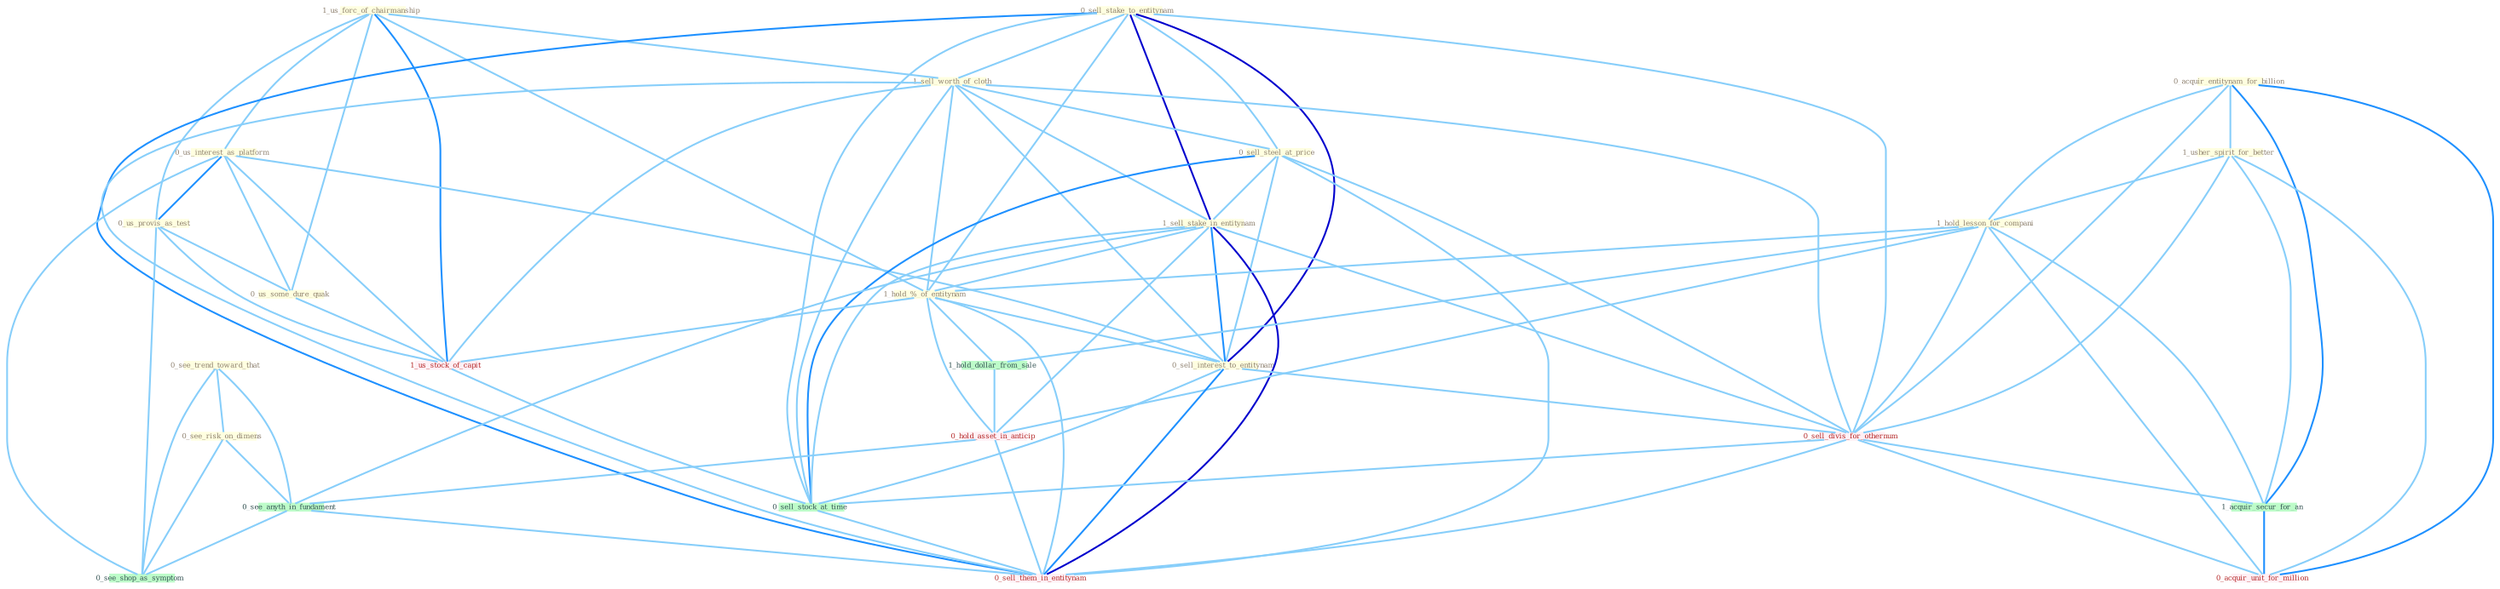 Graph G{ 
    node
    [shape=polygon,style=filled,width=.5,height=.06,color="#BDFCC9",fixedsize=true,fontsize=4,
    fontcolor="#2f4f4f"];
    {node
    [color="#ffffe0", fontcolor="#8b7d6b"] "1_us_forc_of_chairmanship " "0_sell_stake_to_entitynam " "0_see_trend_toward_that " "0_us_interest_as_platform " "0_us_provis_as_test " "1_sell_worth_of_cloth " "0_sell_steel_at_price " "0_acquir_entitynam_for_billion " "0_us_some_dure_quak " "1_sell_stake_in_entitynam " "1_usher_spirit_for_better " "1_hold_lesson_for_compani " "1_hold_%_of_entitynam " "0_see_risk_on_dimens " "0_sell_interest_to_entitynam "}
{node [color="#fff0f5", fontcolor="#b22222"] "0_sell_divis_for_othernum " "1_us_stock_of_capit " "0_hold_asset_in_anticip " "0_acquir_unit_for_million " "0_sell_them_in_entitynam "}
edge [color="#B0E2FF"];

	"1_us_forc_of_chairmanship " -- "0_us_interest_as_platform " [w="1", color="#87cefa" ];
	"1_us_forc_of_chairmanship " -- "0_us_provis_as_test " [w="1", color="#87cefa" ];
	"1_us_forc_of_chairmanship " -- "1_sell_worth_of_cloth " [w="1", color="#87cefa" ];
	"1_us_forc_of_chairmanship " -- "0_us_some_dure_quak " [w="1", color="#87cefa" ];
	"1_us_forc_of_chairmanship " -- "1_hold_%_of_entitynam " [w="1", color="#87cefa" ];
	"1_us_forc_of_chairmanship " -- "1_us_stock_of_capit " [w="2", color="#1e90ff" , len=0.8];
	"0_sell_stake_to_entitynam " -- "1_sell_worth_of_cloth " [w="1", color="#87cefa" ];
	"0_sell_stake_to_entitynam " -- "0_sell_steel_at_price " [w="1", color="#87cefa" ];
	"0_sell_stake_to_entitynam " -- "1_sell_stake_in_entitynam " [w="3", color="#0000cd" , len=0.6];
	"0_sell_stake_to_entitynam " -- "1_hold_%_of_entitynam " [w="1", color="#87cefa" ];
	"0_sell_stake_to_entitynam " -- "0_sell_interest_to_entitynam " [w="3", color="#0000cd" , len=0.6];
	"0_sell_stake_to_entitynam " -- "0_sell_divis_for_othernum " [w="1", color="#87cefa" ];
	"0_sell_stake_to_entitynam " -- "0_sell_stock_at_time " [w="1", color="#87cefa" ];
	"0_sell_stake_to_entitynam " -- "0_sell_them_in_entitynam " [w="2", color="#1e90ff" , len=0.8];
	"0_see_trend_toward_that " -- "0_see_risk_on_dimens " [w="1", color="#87cefa" ];
	"0_see_trend_toward_that " -- "0_see_anyth_in_fundament " [w="1", color="#87cefa" ];
	"0_see_trend_toward_that " -- "0_see_shop_as_symptom " [w="1", color="#87cefa" ];
	"0_us_interest_as_platform " -- "0_us_provis_as_test " [w="2", color="#1e90ff" , len=0.8];
	"0_us_interest_as_platform " -- "0_us_some_dure_quak " [w="1", color="#87cefa" ];
	"0_us_interest_as_platform " -- "0_sell_interest_to_entitynam " [w="1", color="#87cefa" ];
	"0_us_interest_as_platform " -- "1_us_stock_of_capit " [w="1", color="#87cefa" ];
	"0_us_interest_as_platform " -- "0_see_shop_as_symptom " [w="1", color="#87cefa" ];
	"0_us_provis_as_test " -- "0_us_some_dure_quak " [w="1", color="#87cefa" ];
	"0_us_provis_as_test " -- "1_us_stock_of_capit " [w="1", color="#87cefa" ];
	"0_us_provis_as_test " -- "0_see_shop_as_symptom " [w="1", color="#87cefa" ];
	"1_sell_worth_of_cloth " -- "0_sell_steel_at_price " [w="1", color="#87cefa" ];
	"1_sell_worth_of_cloth " -- "1_sell_stake_in_entitynam " [w="1", color="#87cefa" ];
	"1_sell_worth_of_cloth " -- "1_hold_%_of_entitynam " [w="1", color="#87cefa" ];
	"1_sell_worth_of_cloth " -- "0_sell_interest_to_entitynam " [w="1", color="#87cefa" ];
	"1_sell_worth_of_cloth " -- "0_sell_divis_for_othernum " [w="1", color="#87cefa" ];
	"1_sell_worth_of_cloth " -- "1_us_stock_of_capit " [w="1", color="#87cefa" ];
	"1_sell_worth_of_cloth " -- "0_sell_stock_at_time " [w="1", color="#87cefa" ];
	"1_sell_worth_of_cloth " -- "0_sell_them_in_entitynam " [w="1", color="#87cefa" ];
	"0_sell_steel_at_price " -- "1_sell_stake_in_entitynam " [w="1", color="#87cefa" ];
	"0_sell_steel_at_price " -- "0_sell_interest_to_entitynam " [w="1", color="#87cefa" ];
	"0_sell_steel_at_price " -- "0_sell_divis_for_othernum " [w="1", color="#87cefa" ];
	"0_sell_steel_at_price " -- "0_sell_stock_at_time " [w="2", color="#1e90ff" , len=0.8];
	"0_sell_steel_at_price " -- "0_sell_them_in_entitynam " [w="1", color="#87cefa" ];
	"0_acquir_entitynam_for_billion " -- "1_usher_spirit_for_better " [w="1", color="#87cefa" ];
	"0_acquir_entitynam_for_billion " -- "1_hold_lesson_for_compani " [w="1", color="#87cefa" ];
	"0_acquir_entitynam_for_billion " -- "0_sell_divis_for_othernum " [w="1", color="#87cefa" ];
	"0_acquir_entitynam_for_billion " -- "1_acquir_secur_for_an " [w="2", color="#1e90ff" , len=0.8];
	"0_acquir_entitynam_for_billion " -- "0_acquir_unit_for_million " [w="2", color="#1e90ff" , len=0.8];
	"0_us_some_dure_quak " -- "1_us_stock_of_capit " [w="1", color="#87cefa" ];
	"1_sell_stake_in_entitynam " -- "1_hold_%_of_entitynam " [w="1", color="#87cefa" ];
	"1_sell_stake_in_entitynam " -- "0_sell_interest_to_entitynam " [w="2", color="#1e90ff" , len=0.8];
	"1_sell_stake_in_entitynam " -- "0_sell_divis_for_othernum " [w="1", color="#87cefa" ];
	"1_sell_stake_in_entitynam " -- "0_hold_asset_in_anticip " [w="1", color="#87cefa" ];
	"1_sell_stake_in_entitynam " -- "0_sell_stock_at_time " [w="1", color="#87cefa" ];
	"1_sell_stake_in_entitynam " -- "0_see_anyth_in_fundament " [w="1", color="#87cefa" ];
	"1_sell_stake_in_entitynam " -- "0_sell_them_in_entitynam " [w="3", color="#0000cd" , len=0.6];
	"1_usher_spirit_for_better " -- "1_hold_lesson_for_compani " [w="1", color="#87cefa" ];
	"1_usher_spirit_for_better " -- "0_sell_divis_for_othernum " [w="1", color="#87cefa" ];
	"1_usher_spirit_for_better " -- "1_acquir_secur_for_an " [w="1", color="#87cefa" ];
	"1_usher_spirit_for_better " -- "0_acquir_unit_for_million " [w="1", color="#87cefa" ];
	"1_hold_lesson_for_compani " -- "1_hold_%_of_entitynam " [w="1", color="#87cefa" ];
	"1_hold_lesson_for_compani " -- "0_sell_divis_for_othernum " [w="1", color="#87cefa" ];
	"1_hold_lesson_for_compani " -- "1_acquir_secur_for_an " [w="1", color="#87cefa" ];
	"1_hold_lesson_for_compani " -- "1_hold_dollar_from_sale " [w="1", color="#87cefa" ];
	"1_hold_lesson_for_compani " -- "0_hold_asset_in_anticip " [w="1", color="#87cefa" ];
	"1_hold_lesson_for_compani " -- "0_acquir_unit_for_million " [w="1", color="#87cefa" ];
	"1_hold_%_of_entitynam " -- "0_sell_interest_to_entitynam " [w="1", color="#87cefa" ];
	"1_hold_%_of_entitynam " -- "1_us_stock_of_capit " [w="1", color="#87cefa" ];
	"1_hold_%_of_entitynam " -- "1_hold_dollar_from_sale " [w="1", color="#87cefa" ];
	"1_hold_%_of_entitynam " -- "0_hold_asset_in_anticip " [w="1", color="#87cefa" ];
	"1_hold_%_of_entitynam " -- "0_sell_them_in_entitynam " [w="1", color="#87cefa" ];
	"0_see_risk_on_dimens " -- "0_see_anyth_in_fundament " [w="1", color="#87cefa" ];
	"0_see_risk_on_dimens " -- "0_see_shop_as_symptom " [w="1", color="#87cefa" ];
	"0_sell_interest_to_entitynam " -- "0_sell_divis_for_othernum " [w="1", color="#87cefa" ];
	"0_sell_interest_to_entitynam " -- "0_sell_stock_at_time " [w="1", color="#87cefa" ];
	"0_sell_interest_to_entitynam " -- "0_sell_them_in_entitynam " [w="2", color="#1e90ff" , len=0.8];
	"0_sell_divis_for_othernum " -- "1_acquir_secur_for_an " [w="1", color="#87cefa" ];
	"0_sell_divis_for_othernum " -- "0_sell_stock_at_time " [w="1", color="#87cefa" ];
	"0_sell_divis_for_othernum " -- "0_acquir_unit_for_million " [w="1", color="#87cefa" ];
	"0_sell_divis_for_othernum " -- "0_sell_them_in_entitynam " [w="1", color="#87cefa" ];
	"1_acquir_secur_for_an " -- "0_acquir_unit_for_million " [w="2", color="#1e90ff" , len=0.8];
	"1_us_stock_of_capit " -- "0_sell_stock_at_time " [w="1", color="#87cefa" ];
	"1_hold_dollar_from_sale " -- "0_hold_asset_in_anticip " [w="1", color="#87cefa" ];
	"0_hold_asset_in_anticip " -- "0_see_anyth_in_fundament " [w="1", color="#87cefa" ];
	"0_hold_asset_in_anticip " -- "0_sell_them_in_entitynam " [w="1", color="#87cefa" ];
	"0_sell_stock_at_time " -- "0_sell_them_in_entitynam " [w="1", color="#87cefa" ];
	"0_see_anyth_in_fundament " -- "0_see_shop_as_symptom " [w="1", color="#87cefa" ];
	"0_see_anyth_in_fundament " -- "0_sell_them_in_entitynam " [w="1", color="#87cefa" ];
}